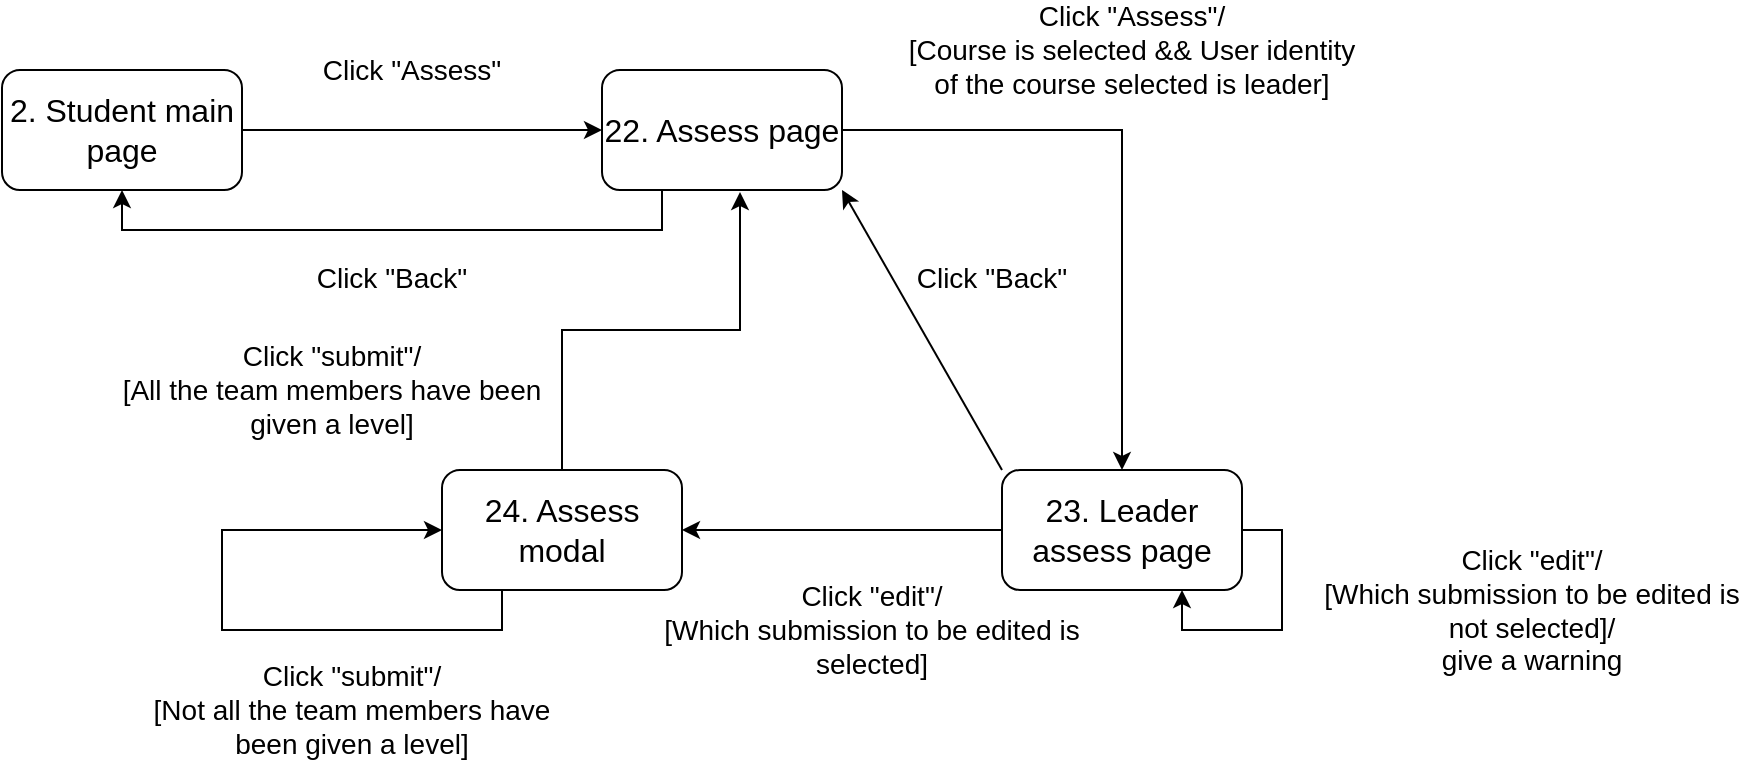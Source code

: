 <mxfile version="12.8.8" type="device"><diagram id="9cNb63GYpm3jeuVMOTZp" name="Page-1"><mxGraphModel dx="981" dy="532" grid="1" gridSize="10" guides="1" tooltips="1" connect="1" arrows="1" fold="1" page="1" pageScale="1" pageWidth="1169" pageHeight="827" math="0" shadow="0"><root><mxCell id="0"/><mxCell id="1" parent="0"/><mxCell id="beH91mp-QMFKozPDrU2N-3" style="edgeStyle=orthogonalEdgeStyle;rounded=0;orthogonalLoop=1;jettySize=auto;html=1;exitX=1;exitY=0.5;exitDx=0;exitDy=0;entryX=0;entryY=0.5;entryDx=0;entryDy=0;" parent="1" source="beH91mp-QMFKozPDrU2N-1" target="beH91mp-QMFKozPDrU2N-2" edge="1"><mxGeometry relative="1" as="geometry"/></mxCell><mxCell id="beH91mp-QMFKozPDrU2N-1" value="&lt;font size=&quot;3&quot;&gt;2. Student main page&lt;/font&gt;" style="rounded=1;whiteSpace=wrap;html=1;" parent="1" vertex="1"><mxGeometry x="190" y="310" width="120" height="60" as="geometry"/></mxCell><mxCell id="beH91mp-QMFKozPDrU2N-7" style="edgeStyle=orthogonalEdgeStyle;rounded=0;orthogonalLoop=1;jettySize=auto;html=1;exitX=1;exitY=0.5;exitDx=0;exitDy=0;entryX=0.5;entryY=0;entryDx=0;entryDy=0;" parent="1" source="beH91mp-QMFKozPDrU2N-2" target="beH91mp-QMFKozPDrU2N-6" edge="1"><mxGeometry relative="1" as="geometry"/></mxCell><mxCell id="beH91mp-QMFKozPDrU2N-9" style="edgeStyle=orthogonalEdgeStyle;rounded=0;orthogonalLoop=1;jettySize=auto;html=1;exitX=0.25;exitY=1;exitDx=0;exitDy=0;entryX=0.5;entryY=1;entryDx=0;entryDy=0;" parent="1" source="beH91mp-QMFKozPDrU2N-2" target="beH91mp-QMFKozPDrU2N-1" edge="1"><mxGeometry relative="1" as="geometry"/></mxCell><mxCell id="beH91mp-QMFKozPDrU2N-2" value="&lt;font size=&quot;3&quot;&gt;22. Assess page&lt;/font&gt;" style="rounded=1;whiteSpace=wrap;html=1;" parent="1" vertex="1"><mxGeometry x="490" y="310" width="120" height="60" as="geometry"/></mxCell><mxCell id="beH91mp-QMFKozPDrU2N-4" value="&lt;font style=&quot;font-size: 14px&quot;&gt;Click &quot;Assess&quot;/&lt;br&gt;[Course is selected &amp;amp;&amp;amp; User identity of the course selected is leader]&lt;br&gt;&lt;/font&gt;" style="text;html=1;strokeColor=none;fillColor=none;align=center;verticalAlign=middle;whiteSpace=wrap;rounded=0;" parent="1" vertex="1"><mxGeometry x="640" y="290" width="230" height="20" as="geometry"/></mxCell><mxCell id="beH91mp-QMFKozPDrU2N-5" value="&lt;font style=&quot;font-size: 14px&quot;&gt;Click &quot;Assess&quot;&lt;br&gt;&lt;/font&gt;" style="text;html=1;strokeColor=none;fillColor=none;align=center;verticalAlign=middle;whiteSpace=wrap;rounded=0;" parent="1" vertex="1"><mxGeometry x="280" y="300" width="230" height="20" as="geometry"/></mxCell><mxCell id="beH91mp-QMFKozPDrU2N-11" style="rounded=0;orthogonalLoop=1;jettySize=auto;html=1;exitX=0;exitY=0;exitDx=0;exitDy=0;entryX=1;entryY=1;entryDx=0;entryDy=0;" parent="1" source="beH91mp-QMFKozPDrU2N-6" target="beH91mp-QMFKozPDrU2N-2" edge="1"><mxGeometry relative="1" as="geometry"/></mxCell><mxCell id="beH91mp-QMFKozPDrU2N-15" style="edgeStyle=none;rounded=0;orthogonalLoop=1;jettySize=auto;html=1;exitX=0;exitY=0.5;exitDx=0;exitDy=0;" parent="1" source="beH91mp-QMFKozPDrU2N-6" target="beH91mp-QMFKozPDrU2N-14" edge="1"><mxGeometry relative="1" as="geometry"/></mxCell><mxCell id="beH91mp-QMFKozPDrU2N-6" value="&lt;font size=&quot;3&quot;&gt;23. Leader assess page&lt;/font&gt;" style="rounded=1;whiteSpace=wrap;html=1;" parent="1" vertex="1"><mxGeometry x="690" y="510" width="120" height="60" as="geometry"/></mxCell><mxCell id="beH91mp-QMFKozPDrU2N-10" value="&lt;font style=&quot;font-size: 14px&quot;&gt;Click &quot;Back&quot;&lt;br&gt;&lt;/font&gt;" style="text;html=1;strokeColor=none;fillColor=none;align=center;verticalAlign=middle;whiteSpace=wrap;rounded=0;" parent="1" vertex="1"><mxGeometry x="270" y="404" width="230" height="20" as="geometry"/></mxCell><mxCell id="beH91mp-QMFKozPDrU2N-12" value="&lt;font style=&quot;font-size: 14px&quot;&gt;Click &quot;Back&quot;&lt;br&gt;&lt;/font&gt;" style="text;html=1;strokeColor=none;fillColor=none;align=center;verticalAlign=middle;whiteSpace=wrap;rounded=0;" parent="1" vertex="1"><mxGeometry x="570" y="404" width="230" height="20" as="geometry"/></mxCell><mxCell id="beH91mp-QMFKozPDrU2N-13" value="&lt;font style=&quot;font-size: 14px&quot;&gt;Click &quot;edit&quot;/&lt;br&gt;[Which submission to be edited is selected]&lt;br&gt;&lt;/font&gt;" style="text;html=1;strokeColor=none;fillColor=none;align=center;verticalAlign=middle;whiteSpace=wrap;rounded=0;" parent="1" vertex="1"><mxGeometry x="510" y="580" width="230" height="20" as="geometry"/></mxCell><mxCell id="beH91mp-QMFKozPDrU2N-18" style="edgeStyle=orthogonalEdgeStyle;rounded=0;orthogonalLoop=1;jettySize=auto;html=1;exitX=0.5;exitY=0;exitDx=0;exitDy=0;entryX=0.575;entryY=1.017;entryDx=0;entryDy=0;entryPerimeter=0;" parent="1" source="beH91mp-QMFKozPDrU2N-14" target="beH91mp-QMFKozPDrU2N-2" edge="1"><mxGeometry relative="1" as="geometry"/></mxCell><mxCell id="beH91mp-QMFKozPDrU2N-14" value="&lt;font size=&quot;3&quot;&gt;24. Assess modal&lt;/font&gt;" style="rounded=1;whiteSpace=wrap;html=1;" parent="1" vertex="1"><mxGeometry x="410" y="510" width="120" height="60" as="geometry"/></mxCell><mxCell id="beH91mp-QMFKozPDrU2N-16" style="edgeStyle=orthogonalEdgeStyle;rounded=0;orthogonalLoop=1;jettySize=auto;html=1;exitX=1;exitY=0.5;exitDx=0;exitDy=0;entryX=0.75;entryY=1;entryDx=0;entryDy=0;" parent="1" source="beH91mp-QMFKozPDrU2N-6" target="beH91mp-QMFKozPDrU2N-6" edge="1"><mxGeometry relative="1" as="geometry"/></mxCell><mxCell id="beH91mp-QMFKozPDrU2N-17" value="&lt;font style=&quot;font-size: 14px&quot;&gt;Click &quot;edit&quot;/&lt;br&gt;[Which submission to be edited is not selected]/&lt;br&gt;give a warning&lt;br&gt;&lt;/font&gt;" style="text;html=1;strokeColor=none;fillColor=none;align=center;verticalAlign=middle;whiteSpace=wrap;rounded=0;" parent="1" vertex="1"><mxGeometry x="840" y="570" width="230" height="20" as="geometry"/></mxCell><mxCell id="beH91mp-QMFKozPDrU2N-19" value="&lt;font style=&quot;font-size: 14px&quot;&gt;Click &quot;submit&quot;/&lt;br&gt;[All the team members have been given a level]&lt;br&gt;&lt;/font&gt;" style="text;html=1;strokeColor=none;fillColor=none;align=center;verticalAlign=middle;whiteSpace=wrap;rounded=0;" parent="1" vertex="1"><mxGeometry x="240" y="460" width="230" height="20" as="geometry"/></mxCell><mxCell id="beH91mp-QMFKozPDrU2N-20" style="edgeStyle=orthogonalEdgeStyle;rounded=0;orthogonalLoop=1;jettySize=auto;html=1;exitX=0.25;exitY=1;exitDx=0;exitDy=0;entryX=0;entryY=0.5;entryDx=0;entryDy=0;" parent="1" source="beH91mp-QMFKozPDrU2N-14" target="beH91mp-QMFKozPDrU2N-14" edge="1"><mxGeometry relative="1" as="geometry"><Array as="points"><mxPoint x="440" y="590"/><mxPoint x="300" y="590"/><mxPoint x="300" y="540"/></Array></mxGeometry></mxCell><mxCell id="beH91mp-QMFKozPDrU2N-21" value="&lt;font style=&quot;font-size: 14px&quot;&gt;Click &quot;submit&quot;/&lt;br&gt;[Not all the team members have been given a level]&lt;br&gt;&lt;/font&gt;" style="text;html=1;strokeColor=none;fillColor=none;align=center;verticalAlign=middle;whiteSpace=wrap;rounded=0;" parent="1" vertex="1"><mxGeometry x="250" y="620" width="230" height="20" as="geometry"/></mxCell></root></mxGraphModel></diagram></mxfile>